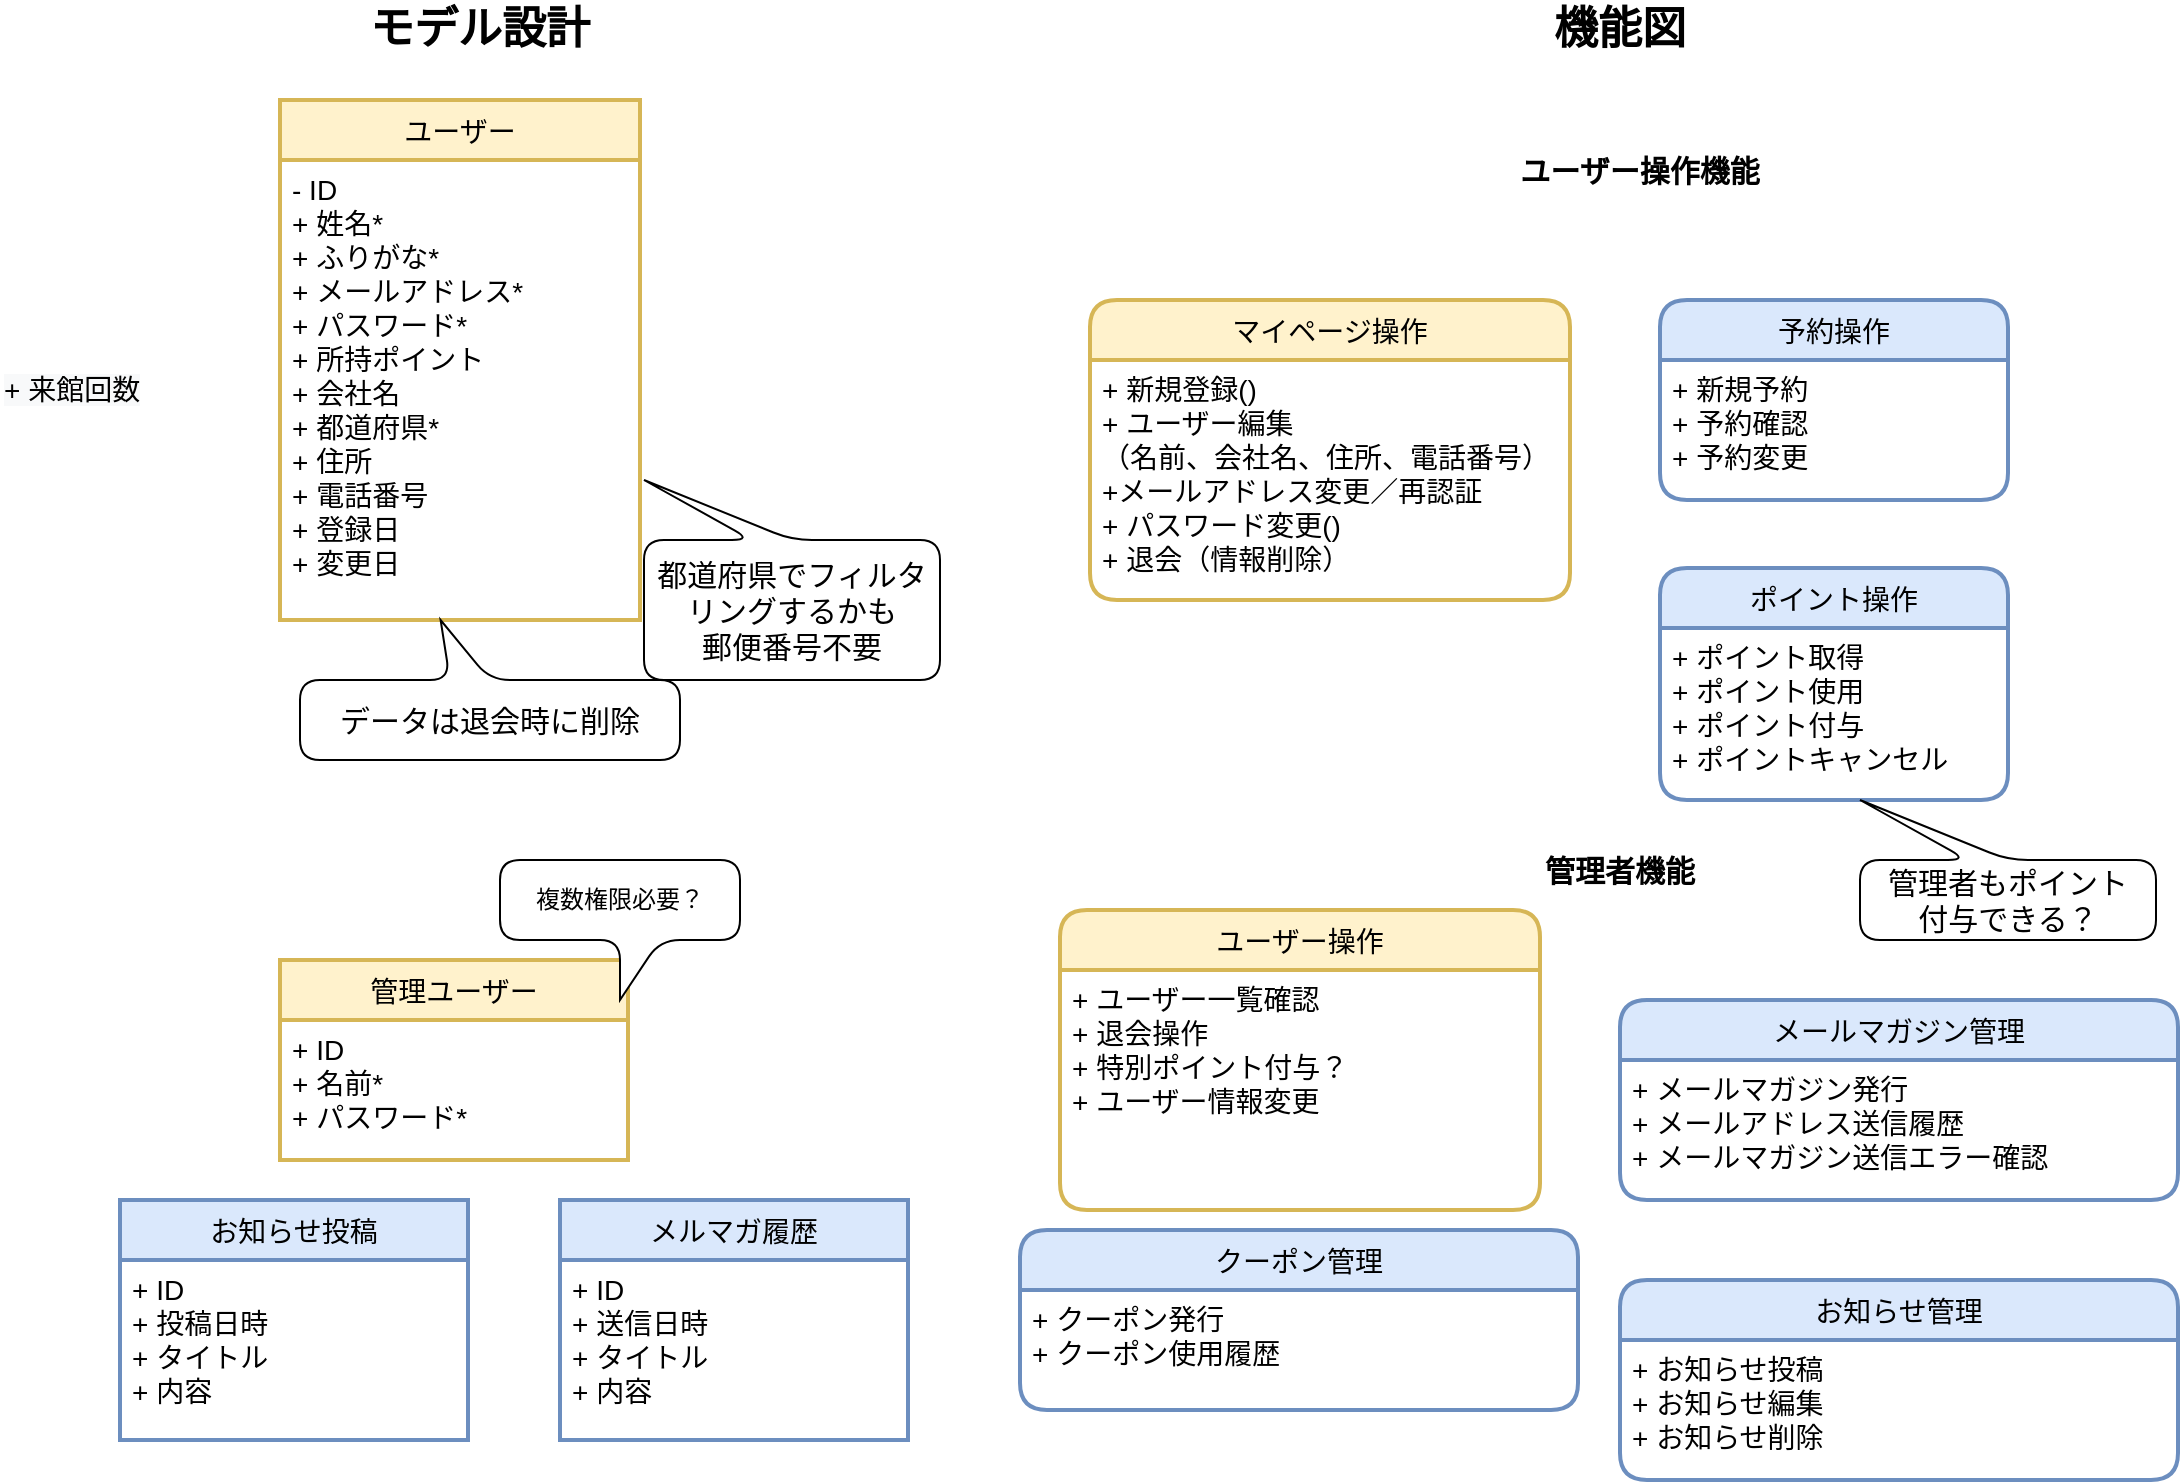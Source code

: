 <mxfile>
    <diagram id="Ypj5rLJIwxC1mN9q6Cak" name="ページ1">
        <mxGraphModel dx="1328" dy="705" grid="1" gridSize="10" guides="1" tooltips="1" connect="1" arrows="1" fold="1" page="1" pageScale="1" pageWidth="1169" pageHeight="827" math="0" shadow="0">
            <root>
                <mxCell id="0"/>
                <mxCell id="1" parent="0"/>
                <mxCell id="2" value="マイページ操作" style="swimlane;childLayout=stackLayout;horizontal=1;startSize=30;horizontalStack=0;rounded=1;fontSize=14;fontStyle=0;strokeWidth=2;resizeParent=0;resizeLast=1;shadow=0;dashed=0;align=center;swimlaneLine=1;fillColor=#fff2cc;strokeColor=#d6b656;" parent="1" vertex="1">
                    <mxGeometry x="585" y="180" width="240" height="150" as="geometry">
                        <mxRectangle x="50" y="130" width="90" height="30" as="alternateBounds"/>
                    </mxGeometry>
                </mxCell>
                <mxCell id="3" value="+ 新規登録()&#10;+ ユーザー編集&#10;（名前、会社名、住所、電話番号）&#10;+メールアドレス変更／再認証&#10;+ パスワード変更()&#10;+ 退会（情報削除）" style="align=left;strokeColor=none;fillColor=none;spacingLeft=4;fontSize=14;verticalAlign=top;resizable=0;rotatable=0;part=1;" parent="2" vertex="1">
                    <mxGeometry y="30" width="240" height="120" as="geometry"/>
                </mxCell>
                <mxCell id="4" value="予約操作" style="swimlane;childLayout=stackLayout;horizontal=1;startSize=30;horizontalStack=0;rounded=1;fontSize=14;fontStyle=0;strokeWidth=2;resizeParent=0;resizeLast=1;shadow=0;dashed=0;align=center;fillColor=#dae8fc;strokeColor=#6c8ebf;" parent="1" vertex="1">
                    <mxGeometry x="870" y="180" width="174" height="100" as="geometry">
                        <mxRectangle x="50" y="130" width="90" height="30" as="alternateBounds"/>
                    </mxGeometry>
                </mxCell>
                <mxCell id="5" value="+ 新規予約&#10;+ 予約確認&#10;+ 予約変更&#10;" style="align=left;strokeColor=none;fillColor=none;spacingLeft=4;fontSize=14;verticalAlign=top;resizable=0;rotatable=0;part=1;" parent="4" vertex="1">
                    <mxGeometry y="30" width="174" height="70" as="geometry"/>
                </mxCell>
                <mxCell id="6" value="&lt;font size=&quot;1&quot;&gt;&lt;b style=&quot;font-size: 22px&quot;&gt;機能図&lt;/b&gt;&lt;/font&gt;" style="text;html=1;strokeColor=none;fillColor=none;align=center;verticalAlign=middle;whiteSpace=wrap;rounded=0;fontSize=14;" parent="1" vertex="1">
                    <mxGeometry x="750" y="30" width="200" height="30" as="geometry"/>
                </mxCell>
                <mxCell id="QDLxGsyKTm8Yx_DF1yRc-73" value="&lt;font style=&quot;font-size: 15px;&quot;&gt;&lt;span style=&quot;font-size: 15px;&quot;&gt;ユーザー操作機能&lt;/span&gt;&lt;/font&gt;" style="text;html=1;strokeColor=none;fillColor=none;align=center;verticalAlign=middle;whiteSpace=wrap;rounded=0;fontSize=15;fontStyle=1" parent="1" vertex="1">
                    <mxGeometry x="760" y="100" width="200" height="30" as="geometry"/>
                </mxCell>
                <mxCell id="QDLxGsyKTm8Yx_DF1yRc-74" value="ユーザー操作" style="swimlane;childLayout=stackLayout;horizontal=1;startSize=30;horizontalStack=0;rounded=1;fontSize=14;fontStyle=0;strokeWidth=2;resizeParent=0;resizeLast=1;shadow=0;dashed=0;align=center;swimlaneLine=1;fillColor=#fff2cc;strokeColor=#d6b656;" parent="1" vertex="1">
                    <mxGeometry x="570" y="485" width="240" height="150" as="geometry">
                        <mxRectangle x="50" y="130" width="90" height="30" as="alternateBounds"/>
                    </mxGeometry>
                </mxCell>
                <mxCell id="QDLxGsyKTm8Yx_DF1yRc-75" value="+ ユーザー一覧確認&#10;+ 退会操作&#10;+ 特別ポイント付与？&#10;+ ユーザー情報変更" style="align=left;strokeColor=none;fillColor=none;spacingLeft=4;fontSize=14;verticalAlign=top;resizable=0;rotatable=0;part=1;" parent="QDLxGsyKTm8Yx_DF1yRc-74" vertex="1">
                    <mxGeometry y="30" width="240" height="120" as="geometry"/>
                </mxCell>
                <mxCell id="QDLxGsyKTm8Yx_DF1yRc-76" value="メールマガジン管理" style="swimlane;childLayout=stackLayout;horizontal=1;startSize=30;horizontalStack=0;rounded=1;fontSize=14;fontStyle=0;strokeWidth=2;resizeParent=0;resizeLast=1;shadow=0;dashed=0;align=center;fillColor=#dae8fc;strokeColor=#6c8ebf;" parent="1" vertex="1">
                    <mxGeometry x="850" y="530" width="279" height="100" as="geometry">
                        <mxRectangle x="50" y="130" width="90" height="30" as="alternateBounds"/>
                    </mxGeometry>
                </mxCell>
                <mxCell id="QDLxGsyKTm8Yx_DF1yRc-77" value="+ メールマガジン発行&#10;+ メールアドレス送信履歴&#10;+ メールマガジン送信エラー確認&#10;" style="align=left;strokeColor=none;fillColor=none;spacingLeft=4;fontSize=14;verticalAlign=top;resizable=0;rotatable=0;part=1;" parent="QDLxGsyKTm8Yx_DF1yRc-76" vertex="1">
                    <mxGeometry y="30" width="279" height="70" as="geometry"/>
                </mxCell>
                <mxCell id="QDLxGsyKTm8Yx_DF1yRc-78" value="管理者機能" style="text;html=1;strokeColor=none;fillColor=none;align=center;verticalAlign=middle;whiteSpace=wrap;rounded=0;fontSize=15;fontStyle=1" parent="1" vertex="1">
                    <mxGeometry x="750" y="450" width="200" height="30" as="geometry"/>
                </mxCell>
                <mxCell id="QDLxGsyKTm8Yx_DF1yRc-79" value="&lt;b style=&quot;font-size: 22px;&quot;&gt;モデル設計&lt;/b&gt;" style="text;html=1;strokeColor=none;fillColor=none;align=center;verticalAlign=middle;whiteSpace=wrap;rounded=0;fontSize=14;" parent="1" vertex="1">
                    <mxGeometry x="180" y="30" width="200" height="30" as="geometry"/>
                </mxCell>
                <mxCell id="QDLxGsyKTm8Yx_DF1yRc-80" value="ユーザー" style="swimlane;childLayout=stackLayout;horizontal=1;startSize=30;horizontalStack=0;rounded=0;fontSize=14;fontStyle=0;strokeWidth=2;resizeParent=0;resizeLast=1;shadow=0;dashed=0;align=center;swimlaneLine=1;fillColor=#fff2cc;strokeColor=#d6b656;" parent="1" vertex="1">
                    <mxGeometry x="180" y="80" width="180" height="260" as="geometry">
                        <mxRectangle x="50" y="130" width="90" height="30" as="alternateBounds"/>
                    </mxGeometry>
                </mxCell>
                <mxCell id="QDLxGsyKTm8Yx_DF1yRc-81" value="- ID&#10;+ 姓名*&#10;+ ふりがな*&#10;+ メールアドレス*&#10;+ パスワード*&#10;+ 所持ポイント&#10;+ 会社名&#10;+ 都道府県*&#10;+ 住所&#10;+ 電話番号&#10;+ 登録日&#10;+ 変更日&#10;" style="align=left;strokeColor=none;fillColor=none;spacingLeft=4;fontSize=14;verticalAlign=top;resizable=0;rotatable=0;part=1;" parent="QDLxGsyKTm8Yx_DF1yRc-80" vertex="1">
                    <mxGeometry y="30" width="180" height="230" as="geometry"/>
                </mxCell>
                <mxCell id="QDLxGsyKTm8Yx_DF1yRc-82" value="データは退会時に削除" style="shape=callout;whiteSpace=wrap;html=1;perimeter=calloutPerimeter;rounded=1;fontSize=15;position2=0.63;direction=west;" parent="1" vertex="1">
                    <mxGeometry x="190" y="340" width="190" height="70" as="geometry"/>
                </mxCell>
                <mxCell id="QDLxGsyKTm8Yx_DF1yRc-83" value="都道府県でフィルタリングするかも&lt;br&gt;郵便番号不要" style="shape=callout;whiteSpace=wrap;html=1;perimeter=calloutPerimeter;rounded=1;fontSize=15;position2=1;direction=west;" parent="1" vertex="1">
                    <mxGeometry x="362" y="270" width="148" height="100" as="geometry"/>
                </mxCell>
                <mxCell id="QDLxGsyKTm8Yx_DF1yRc-84" value="管理ユーザー" style="swimlane;childLayout=stackLayout;horizontal=1;startSize=30;horizontalStack=0;rounded=0;fontSize=14;fontStyle=0;strokeWidth=2;resizeParent=0;resizeLast=1;shadow=0;dashed=0;align=center;fillColor=#fff2cc;strokeColor=#d6b656;" parent="1" vertex="1">
                    <mxGeometry x="180" y="510" width="174" height="100" as="geometry">
                        <mxRectangle x="50" y="130" width="90" height="30" as="alternateBounds"/>
                    </mxGeometry>
                </mxCell>
                <mxCell id="QDLxGsyKTm8Yx_DF1yRc-85" value="+ ID&#10;+ 名前*&#10;+ パスワード*" style="align=left;strokeColor=none;fillColor=none;spacingLeft=4;fontSize=14;verticalAlign=top;resizable=0;rotatable=0;part=1;" parent="QDLxGsyKTm8Yx_DF1yRc-84" vertex="1">
                    <mxGeometry y="30" width="174" height="70" as="geometry"/>
                </mxCell>
                <mxCell id="QDLxGsyKTm8Yx_DF1yRc-88" value="メルマガ履歴" style="swimlane;childLayout=stackLayout;horizontal=1;startSize=30;horizontalStack=0;rounded=0;fontSize=14;fontStyle=0;strokeWidth=2;resizeParent=0;resizeLast=1;shadow=0;dashed=0;align=center;fillColor=#dae8fc;strokeColor=#6c8ebf;" parent="1" vertex="1">
                    <mxGeometry x="320" y="630" width="174" height="120" as="geometry">
                        <mxRectangle x="50" y="130" width="90" height="30" as="alternateBounds"/>
                    </mxGeometry>
                </mxCell>
                <mxCell id="QDLxGsyKTm8Yx_DF1yRc-89" value="+ ID&#10;+ 送信日時&#10;+ タイトル&#10;+ 内容" style="align=left;strokeColor=none;fillColor=none;spacingLeft=4;fontSize=14;verticalAlign=top;resizable=0;rotatable=0;part=1;" parent="QDLxGsyKTm8Yx_DF1yRc-88" vertex="1">
                    <mxGeometry y="30" width="174" height="90" as="geometry"/>
                </mxCell>
                <mxCell id="vvRxVRpAEax69KsqW2r8-6" value="お知らせ投稿" style="swimlane;childLayout=stackLayout;horizontal=1;startSize=30;horizontalStack=0;rounded=0;fontSize=14;fontStyle=0;strokeWidth=2;resizeParent=0;resizeLast=1;shadow=0;dashed=0;align=center;fillColor=#dae8fc;strokeColor=#6c8ebf;" parent="1" vertex="1">
                    <mxGeometry x="100" y="630" width="174" height="120" as="geometry">
                        <mxRectangle x="50" y="130" width="90" height="30" as="alternateBounds"/>
                    </mxGeometry>
                </mxCell>
                <mxCell id="vvRxVRpAEax69KsqW2r8-7" value="+ ID&#10;+ 投稿日時&#10;+ タイトル&#10;+ 内容" style="align=left;strokeColor=none;fillColor=none;spacingLeft=4;fontSize=14;verticalAlign=top;resizable=0;rotatable=0;part=1;" parent="vvRxVRpAEax69KsqW2r8-6" vertex="1">
                    <mxGeometry y="30" width="174" height="90" as="geometry"/>
                </mxCell>
                <mxCell id="vvRxVRpAEax69KsqW2r8-11" value="複数権限必要？" style="shape=callout;whiteSpace=wrap;html=1;perimeter=calloutPerimeter;rounded=1;" parent="1" vertex="1">
                    <mxGeometry x="290" y="460" width="120" height="70" as="geometry"/>
                </mxCell>
                <mxCell id="C7XxUXMGCLujco2U-XDZ-6" value="ポイント操作" style="swimlane;childLayout=stackLayout;horizontal=1;startSize=30;horizontalStack=0;rounded=1;fontSize=14;fontStyle=0;strokeWidth=2;resizeParent=0;resizeLast=1;shadow=0;dashed=0;align=center;fillColor=#dae8fc;strokeColor=#6c8ebf;" parent="1" vertex="1">
                    <mxGeometry x="870" y="314" width="174" height="116" as="geometry">
                        <mxRectangle x="50" y="130" width="90" height="30" as="alternateBounds"/>
                    </mxGeometry>
                </mxCell>
                <mxCell id="C7XxUXMGCLujco2U-XDZ-7" value="+ ポイント取得&#10;+ ポイント使用&#10;+ ポイント付与&#10;+ ポイントキャンセル" style="align=left;strokeColor=none;fillColor=none;spacingLeft=4;fontSize=14;verticalAlign=top;resizable=0;rotatable=0;part=1;" parent="C7XxUXMGCLujco2U-XDZ-6" vertex="1">
                    <mxGeometry y="30" width="174" height="86" as="geometry"/>
                </mxCell>
                <mxCell id="cmEi-EgIrCK5vTL85Ido-6" value="管理者もポイント&lt;br&gt;付与できる？" style="shape=callout;whiteSpace=wrap;html=1;perimeter=calloutPerimeter;rounded=1;fontSize=15;position2=1;direction=west;" parent="1" vertex="1">
                    <mxGeometry x="970" y="430" width="148" height="70" as="geometry"/>
                </mxCell>
                <mxCell id="cmEi-EgIrCK5vTL85Ido-7" value="お知らせ管理" style="swimlane;childLayout=stackLayout;horizontal=1;startSize=30;horizontalStack=0;rounded=1;fontSize=14;fontStyle=0;strokeWidth=2;resizeParent=0;resizeLast=1;shadow=0;dashed=0;align=center;fillColor=#dae8fc;strokeColor=#6c8ebf;" parent="1" vertex="1">
                    <mxGeometry x="850" y="670" width="279" height="100" as="geometry">
                        <mxRectangle x="50" y="130" width="90" height="30" as="alternateBounds"/>
                    </mxGeometry>
                </mxCell>
                <mxCell id="cmEi-EgIrCK5vTL85Ido-8" value="+ お知らせ投稿&#10;+ お知らせ編集&#10;+ お知らせ削除" style="align=left;strokeColor=none;fillColor=none;spacingLeft=4;fontSize=14;verticalAlign=top;resizable=0;rotatable=0;part=1;" parent="cmEi-EgIrCK5vTL85Ido-7" vertex="1">
                    <mxGeometry y="30" width="279" height="70" as="geometry"/>
                </mxCell>
                <mxCell id="wLjRgpaJYClQW6r-O-2p-6" value="&lt;span style=&quot;color: rgb(0, 0, 0); font-family: Helvetica; font-size: 14px; font-style: normal; font-variant-ligatures: normal; font-variant-caps: normal; font-weight: 400; letter-spacing: normal; orphans: 2; text-align: left; text-indent: 0px; text-transform: none; widows: 2; word-spacing: 0px; -webkit-text-stroke-width: 0px; background-color: rgb(248, 249, 250); text-decoration-thickness: initial; text-decoration-style: initial; text-decoration-color: initial; float: none; display: inline !important;&quot;&gt;+ 来館回数&lt;/span&gt;&lt;br style=&quot;padding: 0px; margin: 0px; color: rgb(0, 0, 0); font-family: Helvetica; font-size: 14px; font-style: normal; font-variant-ligatures: normal; font-variant-caps: normal; font-weight: 400; letter-spacing: normal; orphans: 2; text-align: left; text-indent: 0px; text-transform: none; widows: 2; word-spacing: 0px; -webkit-text-stroke-width: 0px; background-color: rgb(248, 249, 250); text-decoration-thickness: initial; text-decoration-style: initial; text-decoration-color: initial;&quot;&gt;" style="text;whiteSpace=wrap;html=1;" parent="1" vertex="1">
                    <mxGeometry x="40" y="210" width="100" height="40" as="geometry"/>
                </mxCell>
                <mxCell id="7" value="クーポン管理" style="swimlane;childLayout=stackLayout;horizontal=1;startSize=30;horizontalStack=0;rounded=1;fontSize=14;fontStyle=0;strokeWidth=2;resizeParent=0;resizeLast=1;shadow=0;dashed=0;align=center;fillColor=#dae8fc;strokeColor=#6c8ebf;" vertex="1" parent="1">
                    <mxGeometry x="550" y="645" width="279" height="90" as="geometry">
                        <mxRectangle x="50" y="130" width="90" height="30" as="alternateBounds"/>
                    </mxGeometry>
                </mxCell>
                <mxCell id="8" value="+ クーポン発行&#10;+ クーポン使用履歴" style="align=left;strokeColor=none;fillColor=none;spacingLeft=4;fontSize=14;verticalAlign=top;resizable=0;rotatable=0;part=1;" vertex="1" parent="7">
                    <mxGeometry y="30" width="279" height="60" as="geometry"/>
                </mxCell>
            </root>
        </mxGraphModel>
    </diagram>
</mxfile>